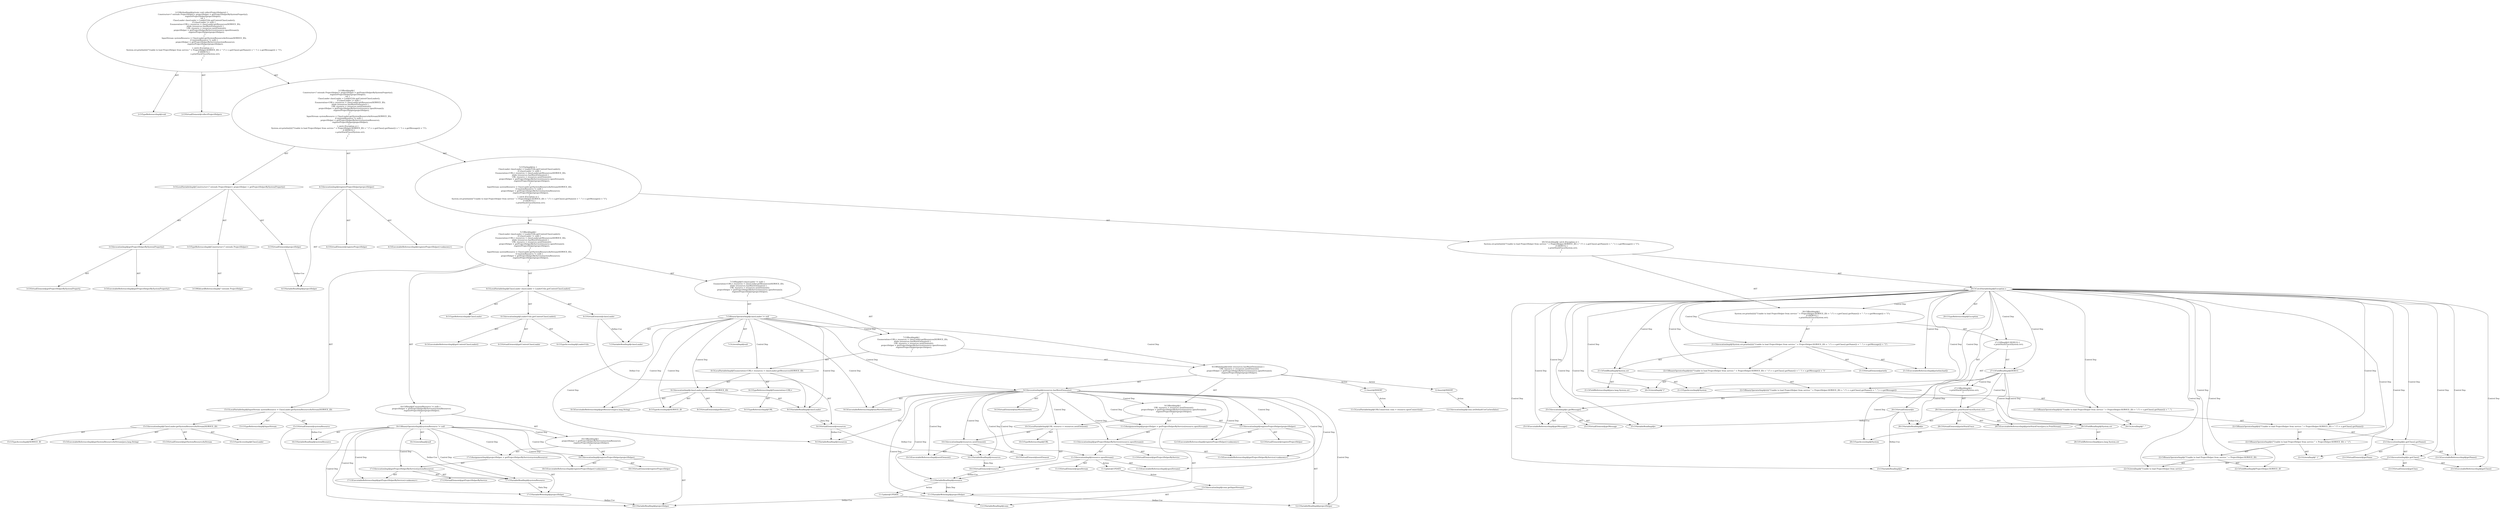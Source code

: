 digraph "collectProjectHelpers#?" {
0 [label="2:CtTypeReferenceImpl@void" shape=ellipse]
1 [label="2:CtVirtualElement@collectProjectHelpers" shape=ellipse]
2 [label="3:CtTypeReferenceImpl@Constructor<? extends ProjectHelper>" shape=ellipse]
3 [label="3:CtWildcardReferenceImpl@? extends ProjectHelper" shape=ellipse]
4 [label="3:CtExecutableReferenceImpl@getProjectHelperBySystemProperty()" shape=ellipse]
5 [label="3:CtVirtualElement@getProjectHelperBySystemProperty" shape=ellipse]
6 [label="3:CtInvocationImpl@getProjectHelperBySystemProperty()" shape=ellipse]
7 [label="3:CtVirtualElement@projectHelper" shape=ellipse]
8 [label="3:CtLocalVariableImpl@Constructor<? extends ProjectHelper> projectHelper = getProjectHelperBySystemProperty()" shape=ellipse]
9 [label="4:CtExecutableReferenceImpl@registerProjectHelper(<unknown>)" shape=ellipse]
10 [label="4:CtVirtualElement@registerProjectHelper" shape=ellipse]
11 [label="4:CtVariableReadImpl@projectHelper" shape=ellipse]
12 [label="4:CtInvocationImpl@registerProjectHelper(projectHelper)" shape=ellipse]
13 [label="6:CtTypeReferenceImpl@ClassLoader" shape=ellipse]
14 [label="6:CtExecutableReferenceImpl@getContextClassLoader()" shape=ellipse]
15 [label="6:CtVirtualElement@getContextClassLoader" shape=ellipse]
16 [label="6:CtTypeAccessImpl@LoaderUtils" shape=ellipse]
17 [label="6:CtInvocationImpl@LoaderUtils.getContextClassLoader()" shape=ellipse]
18 [label="6:CtVirtualElement@classLoader" shape=ellipse]
19 [label="6:CtLocalVariableImpl@ClassLoader classLoader = LoaderUtils.getContextClassLoader()" shape=ellipse]
20 [label="7:CtVariableReadImpl@classLoader" shape=ellipse]
21 [label="7:CtLiteralImpl@null" shape=ellipse]
22 [label="7:CtBinaryOperatorImpl@classLoader != null" shape=ellipse]
23 [label="8:CtTypeReferenceImpl@Enumeration<URL>" shape=ellipse]
24 [label="8:CtTypeReferenceImpl@URL" shape=ellipse]
25 [label="8:CtExecutableReferenceImpl@getResources(java.lang.String)" shape=ellipse]
26 [label="8:CtVirtualElement@getResources" shape=ellipse]
27 [label="8:CtVariableReadImpl@classLoader" shape=ellipse]
28 [label="8:CtTypeAccessImpl@SERVICE_ID" shape=ellipse]
29 [label="8:CtInvocationImpl@classLoader.getResources(SERVICE_ID)" shape=ellipse]
30 [label="8:CtVirtualElement@resources" shape=ellipse]
31 [label="8:CtLocalVariableImpl@Enumeration<URL> resources = classLoader.getResources(SERVICE_ID)" shape=ellipse]
32 [label="9:CtExecutableReferenceImpl@hasMoreElements()" shape=ellipse]
33 [label="9:CtVirtualElement@hasMoreElements" shape=ellipse]
34 [label="9:CtVariableReadImpl@resources" shape=ellipse]
35 [label="9:CtInvocationImpl@resources.hasMoreElements()" shape=ellipse]
36 [label="10:CtTypeReferenceImpl@URL" shape=ellipse]
37 [label="10:CtExecutableReferenceImpl@nextElement()" shape=ellipse]
38 [label="10:CtVirtualElement@nextElement" shape=ellipse]
39 [label="10:CtVariableReadImpl@resources" shape=ellipse]
40 [label="10:CtInvocationImpl@resources.nextElement()" shape=ellipse]
41 [label="10:CtVirtualElement@resource" shape=ellipse]
42 [label="10:CtLocalVariableImpl@URL resource = resources.nextElement()" shape=ellipse]
43 [label="11:CtVariableWriteImpl@projectHelper" shape=ellipse]
44 [label="11:CtExecutableReferenceImpl@getProjectHelperByService(<unknown>)" shape=ellipse]
45 [label="11:CtVirtualElement@getProjectHelperByService" shape=ellipse]
46 [label="11:CtExecutableReferenceImpl@openStream()" shape=ellipse]
47 [label="11:CtVirtualElement@openStream" shape=ellipse]
48 [label="11:CtVariableReadImpl@resource" shape=ellipse]
49 [label="11:CtInvocationImpl@resource.openStream()" shape=ellipse]
50 [label="11:CtInvocationImpl@getProjectHelperByService(resource.openStream())" shape=ellipse]
51 [label="11:CtAssignmentImpl@projectHelper = getProjectHelperByService(resource.openStream())" shape=ellipse]
52 [label="12:CtExecutableReferenceImpl@registerProjectHelper(<unknown>)" shape=ellipse]
53 [label="12:CtVirtualElement@registerProjectHelper" shape=ellipse]
54 [label="12:CtVariableReadImpl@projectHelper" shape=ellipse]
55 [label="12:CtInvocationImpl@registerProjectHelper(projectHelper)" shape=ellipse]
56 [label="9:CtBlockImpl@\{
    URL resource = resources.nextElement();
    projectHelper = getProjectHelperByService(resource.openStream());
    registerProjectHelper(projectHelper);
\}" shape=ellipse]
57 [label="9:CtWhileImpl@while (resources.hasMoreElements()) \{
    URL resource = resources.nextElement();
    projectHelper = getProjectHelperByService(resource.openStream());
    registerProjectHelper(projectHelper);
\} " shape=ellipse]
58 [label="7:CtBlockImpl@\{
    Enumeration<URL> resources = classLoader.getResources(SERVICE_ID);
    while (resources.hasMoreElements()) \{
        URL resource = resources.nextElement();
        projectHelper = getProjectHelperByService(resource.openStream());
        registerProjectHelper(projectHelper);
    \} 
\}" shape=ellipse]
59 [label="7:CtIfImpl@if (classLoader != null) \{
    Enumeration<URL> resources = classLoader.getResources(SERVICE_ID);
    while (resources.hasMoreElements()) \{
        URL resource = resources.nextElement();
        projectHelper = getProjectHelperByService(resource.openStream());
        registerProjectHelper(projectHelper);
    \} 
\}" shape=ellipse]
60 [label="15:CtTypeReferenceImpl@InputStream" shape=ellipse]
61 [label="15:CtExecutableReferenceImpl@getSystemResourceAsStream(java.lang.String)" shape=ellipse]
62 [label="15:CtVirtualElement@getSystemResourceAsStream" shape=ellipse]
63 [label="15:CtTypeAccessImpl@ClassLoader" shape=ellipse]
64 [label="15:CtTypeAccessImpl@SERVICE_ID" shape=ellipse]
65 [label="15:CtInvocationImpl@ClassLoader.getSystemResourceAsStream(SERVICE_ID)" shape=ellipse]
66 [label="15:CtVirtualElement@systemResource" shape=ellipse]
67 [label="15:CtLocalVariableImpl@InputStream systemResource = ClassLoader.getSystemResourceAsStream(SERVICE_ID)" shape=ellipse]
68 [label="16:CtVariableReadImpl@systemResource" shape=ellipse]
69 [label="16:CtLiteralImpl@null" shape=ellipse]
70 [label="16:CtBinaryOperatorImpl@systemResource != null" shape=ellipse]
71 [label="17:CtVariableWriteImpl@projectHelper" shape=ellipse]
72 [label="17:CtExecutableReferenceImpl@getProjectHelperByService(<unknown>)" shape=ellipse]
73 [label="17:CtVirtualElement@getProjectHelperByService" shape=ellipse]
74 [label="17:CtVariableReadImpl@systemResource" shape=ellipse]
75 [label="17:CtInvocationImpl@getProjectHelperByService(systemResource)" shape=ellipse]
76 [label="17:CtAssignmentImpl@projectHelper = getProjectHelperByService(systemResource)" shape=ellipse]
77 [label="18:CtExecutableReferenceImpl@registerProjectHelper(<unknown>)" shape=ellipse]
78 [label="18:CtVirtualElement@registerProjectHelper" shape=ellipse]
79 [label="18:CtVariableReadImpl@projectHelper" shape=ellipse]
80 [label="18:CtInvocationImpl@registerProjectHelper(projectHelper)" shape=ellipse]
81 [label="16:CtBlockImpl@\{
    projectHelper = getProjectHelperByService(systemResource);
    registerProjectHelper(projectHelper);
\}" shape=ellipse]
82 [label="16:CtIfImpl@if (systemResource != null) \{
    projectHelper = getProjectHelperByService(systemResource);
    registerProjectHelper(projectHelper);
\}" shape=ellipse]
83 [label="5:CtBlockImpl@\{
    ClassLoader classLoader = LoaderUtils.getContextClassLoader();
    if (classLoader != null) \{
        Enumeration<URL> resources = classLoader.getResources(SERVICE_ID);
        while (resources.hasMoreElements()) \{
            URL resource = resources.nextElement();
            projectHelper = getProjectHelperByService(resource.openStream());
            registerProjectHelper(projectHelper);
        \} 
    \}
    InputStream systemResource = ClassLoader.getSystemResourceAsStream(SERVICE_ID);
    if (systemResource != null) \{
        projectHelper = getProjectHelperByService(systemResource);
        registerProjectHelper(projectHelper);
    \}
\}" shape=ellipse]
84 [label="20:CtVirtualElement@e" shape=ellipse]
85 [label="20:CtTypeReferenceImpl@Exception" shape=ellipse]
86 [label="20:CtCatchVariableImpl@Exception e" shape=ellipse]
87 [label="21:CtExecutableReferenceImpl@println(char[])" shape=ellipse]
88 [label="21:CtVirtualElement@println" shape=ellipse]
89 [label="21:CtTypeAccessImpl@System" shape=ellipse]
90 [label="21:CtFieldReadImpl@System.err" shape=ellipse]
91 [label="21:CtFieldReferenceImpl@java.lang.System.err" shape=ellipse]
92 [label="22:CtLiteralImpl@\"Unable to load ProjectHelper from service \"" shape=ellipse]
93 [label="22:CtFieldReadImpl@ProjectHelper.SERVICE_ID" shape=ellipse]
94 [label="22:CtBinaryOperatorImpl@(\"Unable to load ProjectHelper from service \" + ProjectHelper.SERVICE_ID)" shape=ellipse]
95 [label="22:CtLiteralImpl@\" (\"" shape=ellipse]
96 [label="22:CtBinaryOperatorImpl@((\"Unable to load ProjectHelper from service \" + ProjectHelper.SERVICE_ID) + \" (\")" shape=ellipse]
97 [label="23:CtExecutableReferenceImpl@getName()" shape=ellipse]
98 [label="23:CtVirtualElement@getName" shape=ellipse]
99 [label="23:CtExecutableReferenceImpl@getClass()" shape=ellipse]
100 [label="23:CtVirtualElement@getClass" shape=ellipse]
101 [label="23:CtVariableReadImpl@e" shape=ellipse]
102 [label="23:CtInvocationImpl@e.getClass()" shape=ellipse]
103 [label="23:CtInvocationImpl@e.getClass().getName()" shape=ellipse]
104 [label="22:CtBinaryOperatorImpl@(((\"Unable to load ProjectHelper from service \" + ProjectHelper.SERVICE_ID) + \" (\") + e.getClass().getName())" shape=ellipse]
105 [label="24:CtLiteralImpl@\": \"" shape=ellipse]
106 [label="22:CtBinaryOperatorImpl@((((\"Unable to load ProjectHelper from service \" + ProjectHelper.SERVICE_ID) + \" (\") + e.getClass().getName()) + \": \")" shape=ellipse]
107 [label="25:CtExecutableReferenceImpl@getMessage()" shape=ellipse]
108 [label="25:CtVirtualElement@getMessage" shape=ellipse]
109 [label="25:CtVariableReadImpl@e" shape=ellipse]
110 [label="25:CtInvocationImpl@e.getMessage()" shape=ellipse]
111 [label="22:CtBinaryOperatorImpl@(((((\"Unable to load ProjectHelper from service \" + ProjectHelper.SERVICE_ID) + \" (\") + e.getClass().getName()) + \": \") + e.getMessage())" shape=ellipse]
112 [label="26:CtLiteralImpl@\")\"" shape=ellipse]
113 [label="22:CtBinaryOperatorImpl@(((((\"Unable to load ProjectHelper from service \" + ProjectHelper.SERVICE_ID) + \" (\") + e.getClass().getName()) + \": \") + e.getMessage()) + \")\"" shape=ellipse]
114 [label="21:CtInvocationImpl@System.err.println((((((\"Unable to load ProjectHelper from service \" + ProjectHelper.SERVICE_ID) + \" (\") + e.getClass().getName()) + \": \") + e.getMessage()) + \")\")" shape=ellipse]
115 [label="27:CtFieldReadImpl@DEBUG" shape=ellipse]
116 [label="28:CtExecutableReferenceImpl@printStackTrace(java.io.PrintStream)" shape=ellipse]
117 [label="28:CtVirtualElement@printStackTrace" shape=ellipse]
118 [label="28:CtVariableReadImpl@e" shape=ellipse]
119 [label="28:CtTypeAccessImpl@System" shape=ellipse]
120 [label="28:CtFieldReadImpl@System.err" shape=ellipse]
121 [label="28:CtFieldReferenceImpl@java.lang.System.err" shape=ellipse]
122 [label="28:CtInvocationImpl@e.printStackTrace(System.err)" shape=ellipse]
123 [label="27:CtBlockImpl@\{
    e.printStackTrace(System.err);
\}" shape=ellipse]
124 [label="27:CtIfImpl@if (DEBUG) \{
    e.printStackTrace(System.err);
\}" shape=ellipse]
125 [label="20:CtBlockImpl@\{
    System.err.println((((((\"Unable to load ProjectHelper from service \" + ProjectHelper.SERVICE_ID) + \" (\") + e.getClass().getName()) + \": \") + e.getMessage()) + \")\");
    if (DEBUG) \{
        e.printStackTrace(System.err);
    \}
\}" shape=ellipse]
126 [label="20:CtCatchImpl@ catch (Exception e) \{
    System.err.println((((((\"Unable to load ProjectHelper from service \" + ProjectHelper.SERVICE_ID) + \" (\") + e.getClass().getName()) + \": \") + e.getMessage()) + \")\");
    if (DEBUG) \{
        e.printStackTrace(System.err);
    \}
\}" shape=ellipse]
127 [label="5:CtTryImpl@try \{
    ClassLoader classLoader = LoaderUtils.getContextClassLoader();
    if (classLoader != null) \{
        Enumeration<URL> resources = classLoader.getResources(SERVICE_ID);
        while (resources.hasMoreElements()) \{
            URL resource = resources.nextElement();
            projectHelper = getProjectHelperByService(resource.openStream());
            registerProjectHelper(projectHelper);
        \} 
    \}
    InputStream systemResource = ClassLoader.getSystemResourceAsStream(SERVICE_ID);
    if (systemResource != null) \{
        projectHelper = getProjectHelperByService(systemResource);
        registerProjectHelper(projectHelper);
    \}
\} catch (Exception e) \{
    System.err.println((((((\"Unable to load ProjectHelper from service \" + ProjectHelper.SERVICE_ID) + \" (\") + e.getClass().getName()) + \": \") + e.getMessage()) + \")\");
    if (DEBUG) \{
        e.printStackTrace(System.err);
    \}
\}" shape=ellipse]
128 [label="2:CtBlockImpl@\{
    Constructor<? extends ProjectHelper> projectHelper = getProjectHelperBySystemProperty();
    registerProjectHelper(projectHelper);
    try \{
        ClassLoader classLoader = LoaderUtils.getContextClassLoader();
        if (classLoader != null) \{
            Enumeration<URL> resources = classLoader.getResources(SERVICE_ID);
            while (resources.hasMoreElements()) \{
                URL resource = resources.nextElement();
                projectHelper = getProjectHelperByService(resource.openStream());
                registerProjectHelper(projectHelper);
            \} 
        \}
        InputStream systemResource = ClassLoader.getSystemResourceAsStream(SERVICE_ID);
        if (systemResource != null) \{
            projectHelper = getProjectHelperByService(systemResource);
            registerProjectHelper(projectHelper);
        \}
    \} catch (Exception e) \{
        System.err.println((((((\"Unable to load ProjectHelper from service \" + ProjectHelper.SERVICE_ID) + \" (\") + e.getClass().getName()) + \": \") + e.getMessage()) + \")\");
        if (DEBUG) \{
            e.printStackTrace(System.err);
        \}
    \}
\}" shape=ellipse]
129 [label="2:CtMethodImpl@private void collectProjectHelpers() \{
    Constructor<? extends ProjectHelper> projectHelper = getProjectHelperBySystemProperty();
    registerProjectHelper(projectHelper);
    try \{
        ClassLoader classLoader = LoaderUtils.getContextClassLoader();
        if (classLoader != null) \{
            Enumeration<URL> resources = classLoader.getResources(SERVICE_ID);
            while (resources.hasMoreElements()) \{
                URL resource = resources.nextElement();
                projectHelper = getProjectHelperByService(resource.openStream());
                registerProjectHelper(projectHelper);
            \} 
        \}
        InputStream systemResource = ClassLoader.getSystemResourceAsStream(SERVICE_ID);
        if (systemResource != null) \{
            projectHelper = getProjectHelperByService(systemResource);
            registerProjectHelper(projectHelper);
        \}
    \} catch (Exception e) \{
        System.err.println((((((\"Unable to load ProjectHelper from service \" + ProjectHelper.SERVICE_ID) + \" (\") + e.getClass().getName()) + \": \") + e.getMessage()) + \")\");
        if (DEBUG) \{
            e.printStackTrace(System.err);
        \}
    \}
\}" shape=ellipse]
130 [label="11:Update@UPDATE" shape=ellipse]
131 [label="13:CtInvocationImpl@conn.getInputStream()" shape=ellipse]
132 [label="11:Update@UPDATE" shape=ellipse]
133 [label="13:CtVariableReadImpl@conn" shape=ellipse]
134 [label="11:Insert@INSERT" shape=ellipse]
135 [label="11:CtLocalVariableImpl@URLConnection conn = resource.openConnection()" shape=ellipse]
136 [label="12:Insert@INSERT" shape=ellipse]
137 [label="12:CtInvocationImpl@conn.setDefaultUseCaches(false)" shape=ellipse]
2 -> 3 [label="AST"];
6 -> 5 [label="AST"];
6 -> 4 [label="AST"];
7 -> 11 [label="Define-Use"];
8 -> 7 [label="AST"];
8 -> 2 [label="AST"];
8 -> 6 [label="AST"];
12 -> 10 [label="AST"];
12 -> 9 [label="AST"];
12 -> 11 [label="AST"];
17 -> 15 [label="AST"];
17 -> 16 [label="AST"];
17 -> 14 [label="AST"];
18 -> 20 [label="Define-Use"];
18 -> 27 [label="Define-Use"];
19 -> 18 [label="AST"];
19 -> 13 [label="AST"];
19 -> 17 [label="AST"];
22 -> 20 [label="AST"];
22 -> 21 [label="AST"];
22 -> 58 [label="Control Dep"];
22 -> 31 [label="Control Dep"];
22 -> 29 [label="Control Dep"];
22 -> 25 [label="Control Dep"];
22 -> 27 [label="Control Dep"];
22 -> 28 [label="Control Dep"];
22 -> 57 [label="Control Dep"];
22 -> 35 [label="Control Dep"];
22 -> 32 [label="Control Dep"];
22 -> 34 [label="Control Dep"];
23 -> 24 [label="AST"];
27 -> 30 [label="Data Dep"];
29 -> 26 [label="AST"];
29 -> 27 [label="AST"];
29 -> 25 [label="AST"];
29 -> 28 [label="AST"];
30 -> 34 [label="Define-Use"];
30 -> 39 [label="Define-Use"];
31 -> 30 [label="AST"];
31 -> 23 [label="AST"];
31 -> 29 [label="AST"];
35 -> 33 [label="AST"];
35 -> 34 [label="AST"];
35 -> 32 [label="AST"];
35 -> 56 [label="Control Dep"];
35 -> 42 [label="Control Dep"];
35 -> 40 [label="Control Dep"];
35 -> 37 [label="Control Dep"];
35 -> 39 [label="Control Dep"];
35 -> 51 [label="Control Dep"];
35 -> 43 [label="Control Dep"];
35 -> 50 [label="Control Dep"];
35 -> 44 [label="Control Dep"];
35 -> 49 [label="Control Dep"];
35 -> 46 [label="Control Dep"];
35 -> 48 [label="Control Dep"];
35 -> 55 [label="Control Dep"];
35 -> 52 [label="Control Dep"];
35 -> 54 [label="Control Dep"];
39 -> 41 [label="Data Dep"];
40 -> 38 [label="AST"];
40 -> 39 [label="AST"];
40 -> 37 [label="AST"];
41 -> 48 [label="Define-Use"];
42 -> 41 [label="AST"];
42 -> 36 [label="AST"];
42 -> 40 [label="AST"];
43 -> 54 [label="Define-Use"];
43 -> 79 [label="Define-Use"];
48 -> 43 [label="Data Dep"];
48 -> 132 [label="Action"];
49 -> 47 [label="AST"];
49 -> 48 [label="AST"];
49 -> 46 [label="AST"];
49 -> 130 [label="Action"];
50 -> 45 [label="AST"];
50 -> 44 [label="AST"];
50 -> 49 [label="AST"];
51 -> 43 [label="AST"];
51 -> 50 [label="AST"];
55 -> 53 [label="AST"];
55 -> 52 [label="AST"];
55 -> 54 [label="AST"];
56 -> 42 [label="AST"];
56 -> 51 [label="AST"];
56 -> 55 [label="AST"];
57 -> 35 [label="AST"];
57 -> 56 [label="AST"];
57 -> 134 [label="Action"];
57 -> 136 [label="Action"];
58 -> 31 [label="AST"];
58 -> 57 [label="AST"];
59 -> 22 [label="AST"];
59 -> 58 [label="AST"];
65 -> 62 [label="AST"];
65 -> 63 [label="AST"];
65 -> 61 [label="AST"];
65 -> 64 [label="AST"];
66 -> 68 [label="Define-Use"];
66 -> 74 [label="Define-Use"];
67 -> 66 [label="AST"];
67 -> 60 [label="AST"];
67 -> 65 [label="AST"];
70 -> 68 [label="AST"];
70 -> 69 [label="AST"];
70 -> 81 [label="Control Dep"];
70 -> 76 [label="Control Dep"];
70 -> 71 [label="Control Dep"];
70 -> 75 [label="Control Dep"];
70 -> 72 [label="Control Dep"];
70 -> 74 [label="Control Dep"];
70 -> 80 [label="Control Dep"];
70 -> 77 [label="Control Dep"];
70 -> 79 [label="Control Dep"];
71 -> 79 [label="Define-Use"];
74 -> 71 [label="Data Dep"];
75 -> 73 [label="AST"];
75 -> 72 [label="AST"];
75 -> 74 [label="AST"];
76 -> 71 [label="AST"];
76 -> 75 [label="AST"];
80 -> 78 [label="AST"];
80 -> 77 [label="AST"];
80 -> 79 [label="AST"];
81 -> 76 [label="AST"];
81 -> 80 [label="AST"];
82 -> 70 [label="AST"];
82 -> 81 [label="AST"];
83 -> 19 [label="AST"];
83 -> 59 [label="AST"];
83 -> 67 [label="AST"];
83 -> 82 [label="AST"];
84 -> 101 [label="Define-Use"];
84 -> 109 [label="Define-Use"];
84 -> 118 [label="Define-Use"];
86 -> 84 [label="AST"];
86 -> 85 [label="AST"];
86 -> 125 [label="Control Dep"];
86 -> 114 [label="Control Dep"];
86 -> 87 [label="Control Dep"];
86 -> 90 [label="Control Dep"];
86 -> 89 [label="Control Dep"];
86 -> 113 [label="Control Dep"];
86 -> 111 [label="Control Dep"];
86 -> 106 [label="Control Dep"];
86 -> 104 [label="Control Dep"];
86 -> 96 [label="Control Dep"];
86 -> 94 [label="Control Dep"];
86 -> 92 [label="Control Dep"];
86 -> 93 [label="Control Dep"];
86 -> 95 [label="Control Dep"];
86 -> 103 [label="Control Dep"];
86 -> 97 [label="Control Dep"];
86 -> 102 [label="Control Dep"];
86 -> 99 [label="Control Dep"];
86 -> 101 [label="Control Dep"];
86 -> 105 [label="Control Dep"];
86 -> 110 [label="Control Dep"];
86 -> 107 [label="Control Dep"];
86 -> 109 [label="Control Dep"];
86 -> 112 [label="Control Dep"];
86 -> 124 [label="Control Dep"];
86 -> 115 [label="Control Dep"];
90 -> 89 [label="AST"];
90 -> 91 [label="AST"];
94 -> 92 [label="AST"];
94 -> 93 [label="AST"];
96 -> 94 [label="AST"];
96 -> 95 [label="AST"];
102 -> 100 [label="AST"];
102 -> 101 [label="AST"];
102 -> 99 [label="AST"];
103 -> 98 [label="AST"];
103 -> 102 [label="AST"];
103 -> 97 [label="AST"];
104 -> 96 [label="AST"];
104 -> 103 [label="AST"];
106 -> 104 [label="AST"];
106 -> 105 [label="AST"];
110 -> 108 [label="AST"];
110 -> 109 [label="AST"];
110 -> 107 [label="AST"];
111 -> 106 [label="AST"];
111 -> 110 [label="AST"];
113 -> 111 [label="AST"];
113 -> 112 [label="AST"];
114 -> 88 [label="AST"];
114 -> 90 [label="AST"];
114 -> 87 [label="AST"];
114 -> 113 [label="AST"];
115 -> 123 [label="Control Dep"];
115 -> 122 [label="Control Dep"];
115 -> 116 [label="Control Dep"];
115 -> 118 [label="Control Dep"];
115 -> 120 [label="Control Dep"];
115 -> 119 [label="Control Dep"];
120 -> 119 [label="AST"];
120 -> 121 [label="AST"];
122 -> 117 [label="AST"];
122 -> 118 [label="AST"];
122 -> 116 [label="AST"];
122 -> 120 [label="AST"];
123 -> 122 [label="AST"];
124 -> 115 [label="AST"];
124 -> 123 [label="AST"];
125 -> 114 [label="AST"];
125 -> 124 [label="AST"];
126 -> 86 [label="AST"];
126 -> 125 [label="AST"];
127 -> 83 [label="AST"];
127 -> 126 [label="AST"];
128 -> 8 [label="AST"];
128 -> 12 [label="AST"];
128 -> 127 [label="AST"];
129 -> 1 [label="AST"];
129 -> 0 [label="AST"];
129 -> 128 [label="AST"];
130 -> 131 [label="Action"];
131 -> 133 [label="AST"];
132 -> 133 [label="Action"];
134 -> 135 [label="Action"];
136 -> 137 [label="Action"];
}